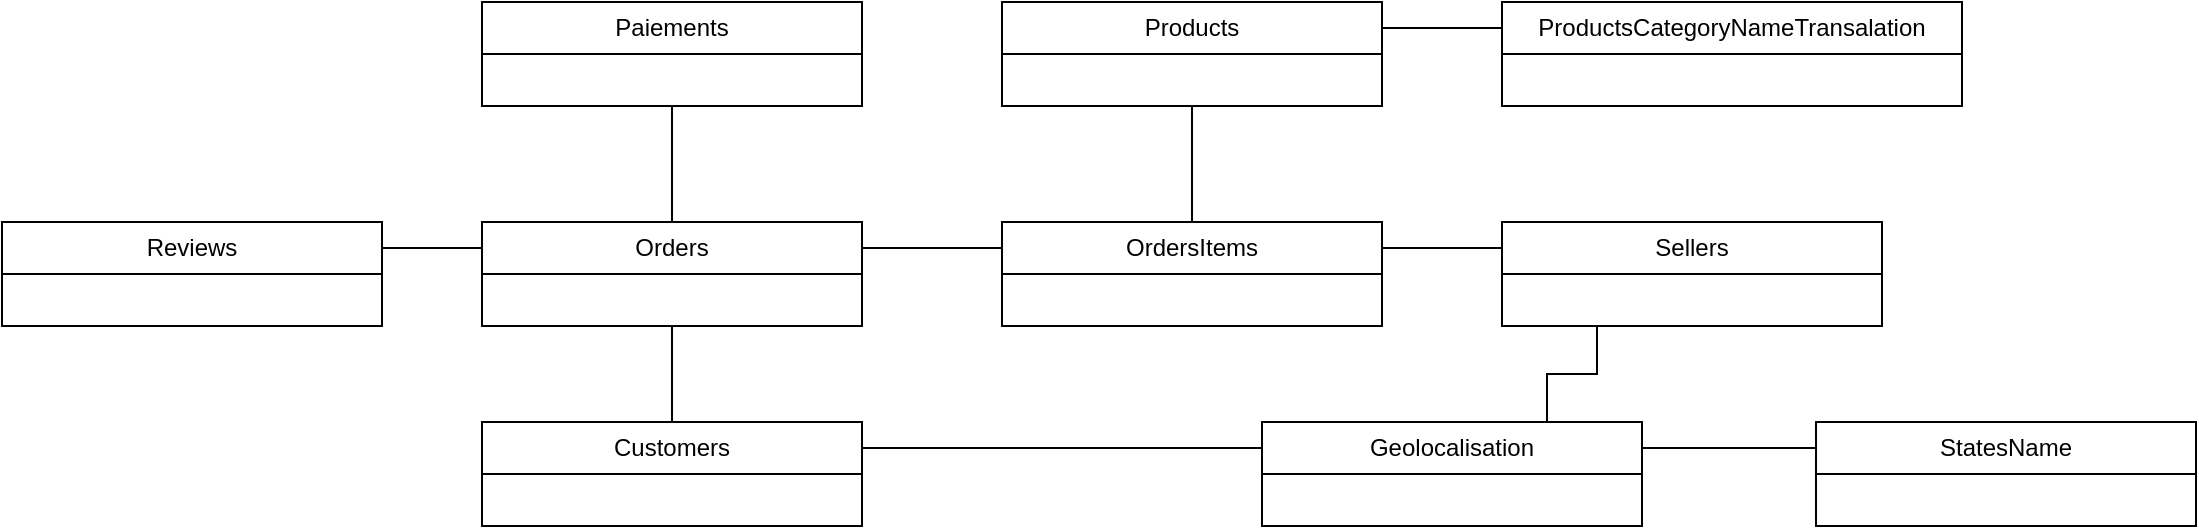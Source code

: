 <mxfile version="22.1.17" type="google">
  <diagram name="Page-1" id="HiJNElSozF-jv5poYlcu">
    <mxGraphModel grid="1" page="1" gridSize="10" guides="1" tooltips="1" connect="1" arrows="1" fold="1" pageScale="1" pageWidth="827" pageHeight="1169" math="0" shadow="0">
      <root>
        <mxCell id="0" />
        <mxCell id="1" parent="0" />
        <mxCell id="IkikPWgf-0t9Qd1be8A1-5" value="Paiements" style="swimlane;fontStyle=0;childLayout=stackLayout;horizontal=1;startSize=26;fillColor=none;horizontalStack=0;resizeParent=1;resizeParentMax=0;resizeLast=0;collapsible=1;marginBottom=0;whiteSpace=wrap;html=1;" vertex="1" parent="1">
          <mxGeometry x="160" y="90" width="190" height="52" as="geometry" />
        </mxCell>
        <mxCell id="IkikPWgf-0t9Qd1be8A1-19" style="edgeStyle=orthogonalEdgeStyle;rounded=0;orthogonalLoop=1;jettySize=auto;html=1;exitX=0.5;exitY=0;exitDx=0;exitDy=0;entryX=0.5;entryY=1;entryDx=0;entryDy=0;endArrow=none;endFill=0;" edge="1" parent="1" source="IkikPWgf-0t9Qd1be8A1-9" target="IkikPWgf-0t9Qd1be8A1-5">
          <mxGeometry relative="1" as="geometry" />
        </mxCell>
        <mxCell id="IkikPWgf-0t9Qd1be8A1-30" style="edgeStyle=orthogonalEdgeStyle;shape=connector;rounded=0;orthogonalLoop=1;jettySize=auto;html=1;exitX=1;exitY=0.25;exitDx=0;exitDy=0;entryX=0;entryY=0.25;entryDx=0;entryDy=0;labelBackgroundColor=default;strokeColor=default;align=center;verticalAlign=middle;fontFamily=Helvetica;fontSize=11;fontColor=default;endArrow=none;endFill=0;" edge="1" parent="1" source="IkikPWgf-0t9Qd1be8A1-9" target="IkikPWgf-0t9Qd1be8A1-12">
          <mxGeometry relative="1" as="geometry" />
        </mxCell>
        <mxCell id="IkikPWgf-0t9Qd1be8A1-32" style="edgeStyle=orthogonalEdgeStyle;shape=connector;rounded=0;orthogonalLoop=1;jettySize=auto;html=1;exitX=0;exitY=0.25;exitDx=0;exitDy=0;entryX=1;entryY=0.25;entryDx=0;entryDy=0;labelBackgroundColor=default;strokeColor=default;align=center;verticalAlign=middle;fontFamily=Helvetica;fontSize=11;fontColor=default;endArrow=none;endFill=0;" edge="1" parent="1" source="IkikPWgf-0t9Qd1be8A1-9" target="IkikPWgf-0t9Qd1be8A1-10">
          <mxGeometry relative="1" as="geometry" />
        </mxCell>
        <mxCell id="IkikPWgf-0t9Qd1be8A1-9" value="Orders" style="swimlane;fontStyle=0;childLayout=stackLayout;horizontal=1;startSize=26;fillColor=none;horizontalStack=0;resizeParent=1;resizeParentMax=0;resizeLast=0;collapsible=1;marginBottom=0;whiteSpace=wrap;html=1;" vertex="1" parent="1">
          <mxGeometry x="160" y="200" width="190" height="52" as="geometry" />
        </mxCell>
        <mxCell id="IkikPWgf-0t9Qd1be8A1-10" value="Reviews" style="swimlane;fontStyle=0;childLayout=stackLayout;horizontal=1;startSize=26;fillColor=none;horizontalStack=0;resizeParent=1;resizeParentMax=0;resizeLast=0;collapsible=1;marginBottom=0;whiteSpace=wrap;html=1;" vertex="1" parent="1">
          <mxGeometry x="-80" y="200" width="190" height="52" as="geometry" />
        </mxCell>
        <mxCell id="IkikPWgf-0t9Qd1be8A1-28" style="edgeStyle=orthogonalEdgeStyle;shape=connector;rounded=0;orthogonalLoop=1;jettySize=auto;html=1;exitX=1;exitY=0.25;exitDx=0;exitDy=0;entryX=0;entryY=0.25;entryDx=0;entryDy=0;labelBackgroundColor=default;strokeColor=default;align=center;verticalAlign=middle;fontFamily=Helvetica;fontSize=11;fontColor=default;endArrow=none;endFill=0;" edge="1" parent="1" source="IkikPWgf-0t9Qd1be8A1-11" target="IkikPWgf-0t9Qd1be8A1-17">
          <mxGeometry relative="1" as="geometry" />
        </mxCell>
        <mxCell id="IkikPWgf-0t9Qd1be8A1-11" value="Products" style="swimlane;fontStyle=0;childLayout=stackLayout;horizontal=1;startSize=26;fillColor=none;horizontalStack=0;resizeParent=1;resizeParentMax=0;resizeLast=0;collapsible=1;marginBottom=0;whiteSpace=wrap;html=1;" vertex="1" parent="1">
          <mxGeometry x="420" y="90" width="190" height="52" as="geometry" />
        </mxCell>
        <mxCell id="IkikPWgf-0t9Qd1be8A1-26" style="edgeStyle=orthogonalEdgeStyle;shape=connector;rounded=0;orthogonalLoop=1;jettySize=auto;html=1;exitX=0.5;exitY=0;exitDx=0;exitDy=0;entryX=0.5;entryY=1;entryDx=0;entryDy=0;labelBackgroundColor=default;strokeColor=default;align=center;verticalAlign=middle;fontFamily=Helvetica;fontSize=11;fontColor=default;endArrow=none;endFill=0;" edge="1" parent="1" source="IkikPWgf-0t9Qd1be8A1-12" target="IkikPWgf-0t9Qd1be8A1-11">
          <mxGeometry relative="1" as="geometry" />
        </mxCell>
        <mxCell id="IkikPWgf-0t9Qd1be8A1-29" style="edgeStyle=orthogonalEdgeStyle;shape=connector;rounded=0;orthogonalLoop=1;jettySize=auto;html=1;exitX=1;exitY=0.25;exitDx=0;exitDy=0;entryX=0;entryY=0.25;entryDx=0;entryDy=0;labelBackgroundColor=default;strokeColor=default;align=center;verticalAlign=middle;fontFamily=Helvetica;fontSize=11;fontColor=default;endArrow=none;endFill=0;" edge="1" parent="1" source="IkikPWgf-0t9Qd1be8A1-12" target="IkikPWgf-0t9Qd1be8A1-14">
          <mxGeometry relative="1" as="geometry" />
        </mxCell>
        <mxCell id="IkikPWgf-0t9Qd1be8A1-12" value="OrdersItems" style="swimlane;fontStyle=0;childLayout=stackLayout;horizontal=1;startSize=26;fillColor=none;horizontalStack=0;resizeParent=1;resizeParentMax=0;resizeLast=0;collapsible=1;marginBottom=0;whiteSpace=wrap;html=1;" vertex="1" parent="1">
          <mxGeometry x="420" y="200" width="190" height="52" as="geometry" />
        </mxCell>
        <mxCell id="IkikPWgf-0t9Qd1be8A1-20" style="edgeStyle=orthogonalEdgeStyle;shape=connector;rounded=0;orthogonalLoop=1;jettySize=auto;html=1;exitX=0.5;exitY=0;exitDx=0;exitDy=0;entryX=0.5;entryY=1;entryDx=0;entryDy=0;labelBackgroundColor=default;strokeColor=default;align=center;verticalAlign=middle;fontFamily=Helvetica;fontSize=11;fontColor=default;endArrow=none;endFill=0;" edge="1" parent="1" source="IkikPWgf-0t9Qd1be8A1-13" target="IkikPWgf-0t9Qd1be8A1-9">
          <mxGeometry relative="1" as="geometry" />
        </mxCell>
        <mxCell id="IkikPWgf-0t9Qd1be8A1-33" style="edgeStyle=orthogonalEdgeStyle;shape=connector;rounded=0;orthogonalLoop=1;jettySize=auto;html=1;exitX=1;exitY=0.25;exitDx=0;exitDy=0;entryX=0;entryY=0.25;entryDx=0;entryDy=0;labelBackgroundColor=default;strokeColor=default;align=center;verticalAlign=middle;fontFamily=Helvetica;fontSize=11;fontColor=default;endArrow=none;endFill=0;" edge="1" parent="1" source="IkikPWgf-0t9Qd1be8A1-13" target="IkikPWgf-0t9Qd1be8A1-15">
          <mxGeometry relative="1" as="geometry" />
        </mxCell>
        <mxCell id="IkikPWgf-0t9Qd1be8A1-13" value="Customers" style="swimlane;fontStyle=0;childLayout=stackLayout;horizontal=1;startSize=26;fillColor=none;horizontalStack=0;resizeParent=1;resizeParentMax=0;resizeLast=0;collapsible=1;marginBottom=0;whiteSpace=wrap;html=1;" vertex="1" parent="1">
          <mxGeometry x="160" y="300" width="190" height="52" as="geometry" />
        </mxCell>
        <mxCell id="IkikPWgf-0t9Qd1be8A1-14" value="Sellers" style="swimlane;fontStyle=0;childLayout=stackLayout;horizontal=1;startSize=26;fillColor=none;horizontalStack=0;resizeParent=1;resizeParentMax=0;resizeLast=0;collapsible=1;marginBottom=0;whiteSpace=wrap;html=1;" vertex="1" parent="1">
          <mxGeometry x="670" y="200" width="190" height="52" as="geometry" />
        </mxCell>
        <mxCell id="IkikPWgf-0t9Qd1be8A1-22" style="edgeStyle=orthogonalEdgeStyle;shape=connector;rounded=0;orthogonalLoop=1;jettySize=auto;html=1;exitX=0.75;exitY=0;exitDx=0;exitDy=0;entryX=0.25;entryY=1;entryDx=0;entryDy=0;labelBackgroundColor=default;strokeColor=default;align=center;verticalAlign=middle;fontFamily=Helvetica;fontSize=11;fontColor=default;endArrow=none;endFill=0;" edge="1" parent="1" source="IkikPWgf-0t9Qd1be8A1-15" target="IkikPWgf-0t9Qd1be8A1-14">
          <mxGeometry relative="1" as="geometry" />
        </mxCell>
        <mxCell id="IkikPWgf-0t9Qd1be8A1-34" style="edgeStyle=orthogonalEdgeStyle;shape=connector;rounded=0;orthogonalLoop=1;jettySize=auto;html=1;exitX=1;exitY=0.25;exitDx=0;exitDy=0;entryX=0;entryY=0.25;entryDx=0;entryDy=0;labelBackgroundColor=default;strokeColor=default;align=center;verticalAlign=middle;fontFamily=Helvetica;fontSize=11;fontColor=default;endArrow=none;endFill=0;" edge="1" parent="1" source="IkikPWgf-0t9Qd1be8A1-15" target="IkikPWgf-0t9Qd1be8A1-16">
          <mxGeometry relative="1" as="geometry" />
        </mxCell>
        <mxCell id="IkikPWgf-0t9Qd1be8A1-15" value="Geolocalisation" style="swimlane;fontStyle=0;childLayout=stackLayout;horizontal=1;startSize=26;fillColor=none;horizontalStack=0;resizeParent=1;resizeParentMax=0;resizeLast=0;collapsible=1;marginBottom=0;whiteSpace=wrap;html=1;" vertex="1" parent="1">
          <mxGeometry x="550" y="300" width="190" height="52" as="geometry" />
        </mxCell>
        <mxCell id="IkikPWgf-0t9Qd1be8A1-16" value="StatesName" style="swimlane;fontStyle=0;childLayout=stackLayout;horizontal=1;startSize=26;fillColor=none;horizontalStack=0;resizeParent=1;resizeParentMax=0;resizeLast=0;collapsible=1;marginBottom=0;whiteSpace=wrap;html=1;" vertex="1" parent="1">
          <mxGeometry x="827" y="300" width="190" height="52" as="geometry" />
        </mxCell>
        <mxCell id="IkikPWgf-0t9Qd1be8A1-17" value="ProductsCategoryNameTransalation" style="swimlane;fontStyle=0;childLayout=stackLayout;horizontal=1;startSize=26;fillColor=none;horizontalStack=0;resizeParent=1;resizeParentMax=0;resizeLast=0;collapsible=1;marginBottom=0;whiteSpace=wrap;html=1;" vertex="1" parent="1">
          <mxGeometry x="670" y="90" width="230" height="52" as="geometry" />
        </mxCell>
      </root>
    </mxGraphModel>
  </diagram>
</mxfile>
